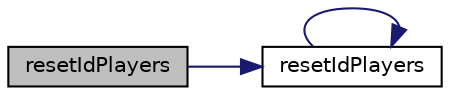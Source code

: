 digraph "resetIdPlayers"
{
 // LATEX_PDF_SIZE
  edge [fontname="Helvetica",fontsize="10",labelfontname="Helvetica",labelfontsize="10"];
  node [fontname="Helvetica",fontsize="10",shape=record];
  rankdir="LR";
  Node1 [label="resetIdPlayers",height=0.2,width=0.4,color="black", fillcolor="grey75", style="filled", fontcolor="black",tooltip=" "];
  Node1 -> Node2 [color="midnightblue",fontsize="10",style="solid",fontname="Helvetica"];
  Node2 [label="resetIdPlayers",height=0.2,width=0.4,color="black", fillcolor="white", style="filled",URL="$player__functions_8c.html#a2dbbf4b1f32f90184cba95bc3223a7f1",tooltip=" "];
  Node2 -> Node2 [color="midnightblue",fontsize="10",style="solid",fontname="Helvetica"];
}
